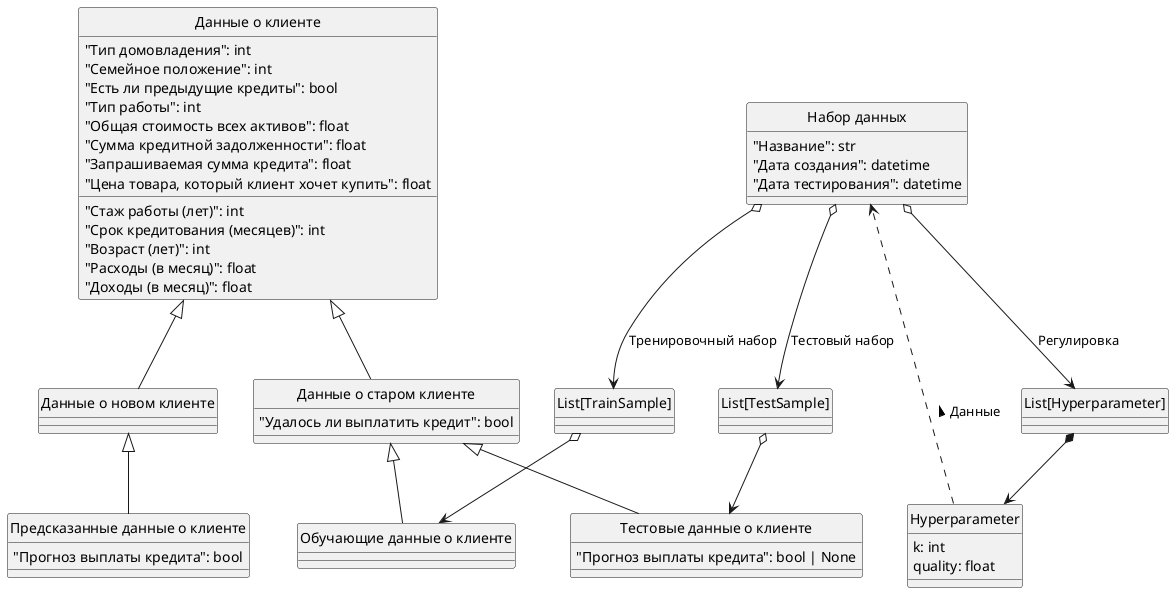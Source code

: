 @startuml
'logical_view_3'

skinparam monochrome true
skinparam handwritten false
hide class circle
skinparam shadowing false

class "Данные о клиенте" as Sample {
    "Стаж работы (лет)": int
    "Тип домовладения": int
    "Срок кредитования (месяцев)": int
    "Возраст (лет)": int
    "Семейное положение": int
    "Есть ли предыдущие кредиты": bool
    "Тип работы": int
    "Расходы (в месяц)": float
    "Доходы (в месяц)": float
    "Общая стоимость всех активов": float
    "Сумма кредитной задолженности": float
    "Запрашиваемая сумма кредита": float
    "Цена товара, который клиент хочет купить": float
}

class "Данные о новом клиенте" as UnknownSample {
}

class "Данные о старом клиенте" as KnownSample {
    "Удалось ли выплатить кредит": bool
}

class "Тестовые данные о клиенте" as TestSample {
    "Прогноз выплаты кредита": bool | None
}

class "Обучающие данные о клиенте" as TrainSample {
}

class "Предсказанные данные о клиенте" as ClassifiedSample {
    "Прогноз выплаты кредита": bool
}

class Hyperparameter {
    k: int
    quality: float
}

class "Набор данных" as DataSet {
    "Название": str
    "Дата создания": datetime
    "Дата тестирования": datetime
}
class "List[TrainSample]"
class "List[TestSample]"
class "List[Hyperparameter]"

DataSet o--> "List[TrainSample]" : Тренировочный набор
DataSet o--> "List[TestSample]" : Тестовый набор
DataSet o--> "List[Hyperparameter]" : Регулировка

"List[TrainSample]" o--> TrainSample
"List[TestSample]" o--> TestSample
"List[Hyperparameter]" *--> Hyperparameter

Sample <|-- UnknownSample
Sample <|-- KnownSample
UnknownSample <|-- ClassifiedSample
KnownSample <|-- TestSample
KnownSample <|-- TrainSample

Hyperparameter ...> DataSet : Данные >
@enduml
